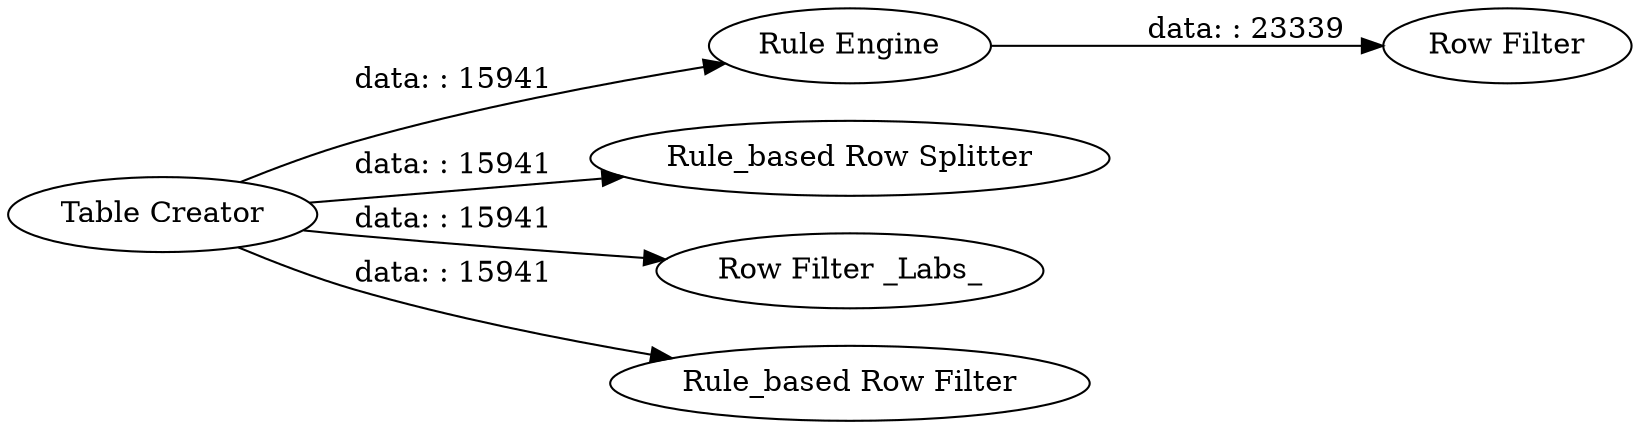 digraph {
	"-125251176674244574_3" [label="Rule Engine"]
	"-125251176674244574_4" [label="Row Filter"]
	"-125251176674244574_1" [label="Table Creator"]
	"-125251176674244574_7" [label="Rule_based Row Splitter"]
	"-125251176674244574_5" [label="Row Filter _Labs_"]
	"-125251176674244574_6" [label="Rule_based Row Filter"]
	"-125251176674244574_1" -> "-125251176674244574_5" [label="data: : 15941"]
	"-125251176674244574_1" -> "-125251176674244574_6" [label="data: : 15941"]
	"-125251176674244574_1" -> "-125251176674244574_7" [label="data: : 15941"]
	"-125251176674244574_1" -> "-125251176674244574_3" [label="data: : 15941"]
	"-125251176674244574_3" -> "-125251176674244574_4" [label="data: : 23339"]
	rankdir=LR
}
